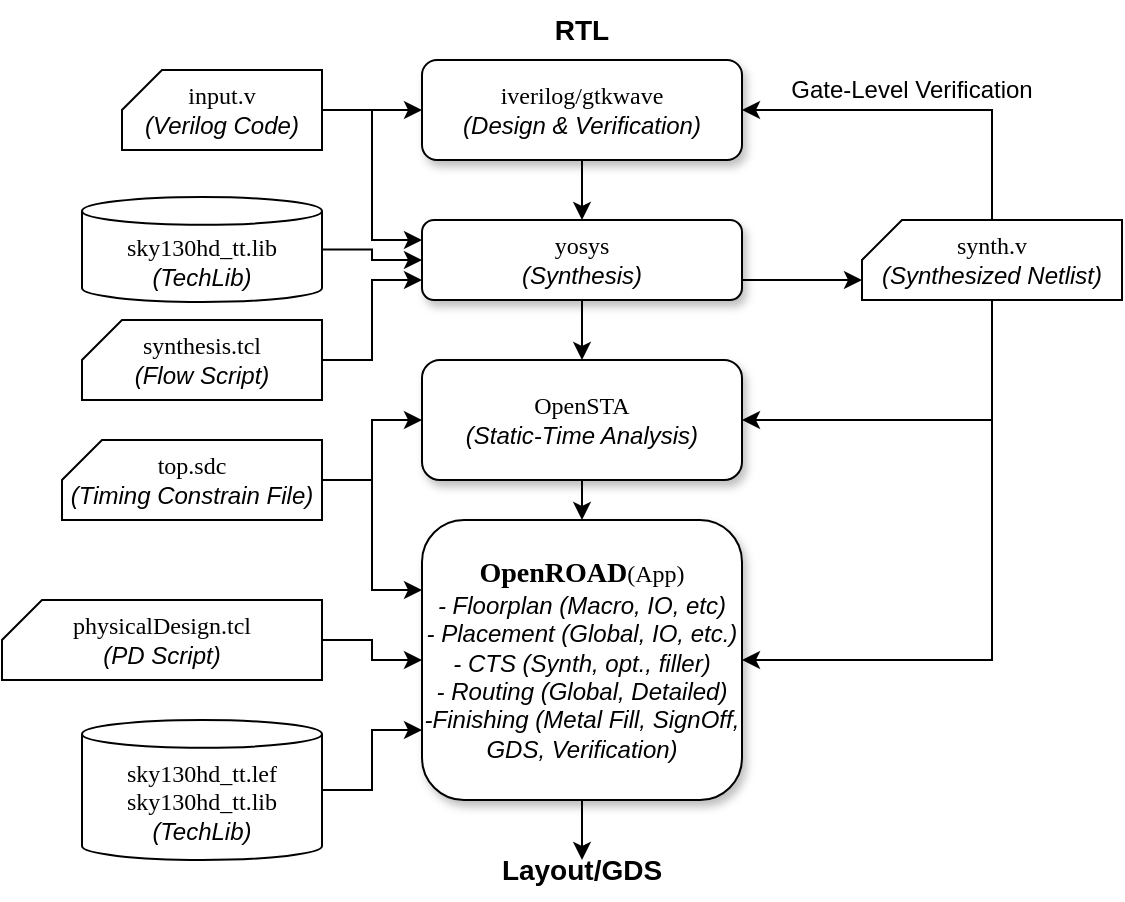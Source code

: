 <mxfile version="24.7.5">
  <diagram id="C5RBs43oDa-KdzZeNtuy" name="Page-1">
    <mxGraphModel dx="1020" dy="544" grid="1" gridSize="10" guides="1" tooltips="1" connect="1" arrows="1" fold="1" page="1" pageScale="1" pageWidth="827" pageHeight="1169" math="0" shadow="0">
      <root>
        <mxCell id="WIyWlLk6GJQsqaUBKTNV-0" />
        <mxCell id="WIyWlLk6GJQsqaUBKTNV-1" parent="WIyWlLk6GJQsqaUBKTNV-0" />
        <mxCell id="K88QBnqTS7nJBMFueeWF-2" style="edgeStyle=orthogonalEdgeStyle;rounded=0;orthogonalLoop=1;jettySize=auto;html=1;exitX=0.5;exitY=1;exitDx=0;exitDy=0;entryX=0.5;entryY=0;entryDx=0;entryDy=0;" edge="1" parent="WIyWlLk6GJQsqaUBKTNV-1" source="HJ7qVye4_wSLy5km3jp6-0" target="HJ7qVye4_wSLy5km3jp6-5">
          <mxGeometry relative="1" as="geometry" />
        </mxCell>
        <mxCell id="HJ7qVye4_wSLy5km3jp6-0" value="&lt;font face=&quot;Lucida Console&quot;&gt;iverilog/gtkwave&lt;/font&gt;&lt;div&gt;&lt;i&gt;(Design &amp;amp; Verification)&lt;/i&gt;&lt;/div&gt;" style="rounded=1;whiteSpace=wrap;html=1;fontSize=12;glass=0;strokeWidth=1;shadow=1;" parent="WIyWlLk6GJQsqaUBKTNV-1" vertex="1">
          <mxGeometry x="390" y="80" width="160" height="50" as="geometry" />
        </mxCell>
        <mxCell id="HJ7qVye4_wSLy5km3jp6-3" value="" style="endArrow=classic;html=1;rounded=0;exitX=1;exitY=0.5;exitDx=0;exitDy=0;entryX=0;entryY=0.5;entryDx=0;entryDy=0;" parent="WIyWlLk6GJQsqaUBKTNV-1" target="HJ7qVye4_wSLy5km3jp6-0" edge="1">
          <mxGeometry width="50" height="50" relative="1" as="geometry">
            <mxPoint x="350" y="105" as="sourcePoint" />
            <mxPoint x="350" y="220" as="targetPoint" />
          </mxGeometry>
        </mxCell>
        <mxCell id="HJ7qVye4_wSLy5km3jp6-5" value="&lt;div&gt;&lt;font face=&quot;Lucida Console&quot;&gt;yosys&lt;/font&gt;&lt;/div&gt;&lt;div&gt;&lt;i&gt;(Synthesis)&lt;/i&gt;&lt;/div&gt;" style="rounded=1;whiteSpace=wrap;html=1;fontSize=12;glass=0;strokeWidth=1;shadow=1;" parent="WIyWlLk6GJQsqaUBKTNV-1" vertex="1">
          <mxGeometry x="390" y="160" width="160" height="40" as="geometry" />
        </mxCell>
        <mxCell id="HJ7qVye4_wSLy5km3jp6-8" style="edgeStyle=orthogonalEdgeStyle;rounded=0;orthogonalLoop=1;jettySize=auto;html=1;entryX=0;entryY=0.25;entryDx=0;entryDy=0;" parent="WIyWlLk6GJQsqaUBKTNV-1" source="HJ7qVye4_wSLy5km3jp6-6" target="HJ7qVye4_wSLy5km3jp6-5" edge="1">
          <mxGeometry relative="1" as="geometry" />
        </mxCell>
        <mxCell id="HJ7qVye4_wSLy5km3jp6-6" value="&lt;div&gt;&lt;font face=&quot;Lucida Console&quot;&gt;input.v&lt;/font&gt;&lt;/div&gt;&lt;div&gt;&lt;i&gt;(Verilog Code)&lt;/i&gt;&lt;/div&gt;" style="shape=card;whiteSpace=wrap;html=1;size=20;" parent="WIyWlLk6GJQsqaUBKTNV-1" vertex="1">
          <mxGeometry x="240" y="85" width="100" height="40" as="geometry" />
        </mxCell>
        <mxCell id="HJ7qVye4_wSLy5km3jp6-17" style="edgeStyle=orthogonalEdgeStyle;rounded=0;orthogonalLoop=1;jettySize=auto;html=1;exitX=0.5;exitY=0;exitDx=0;exitDy=0;exitPerimeter=0;entryX=1;entryY=0.5;entryDx=0;entryDy=0;" parent="WIyWlLk6GJQsqaUBKTNV-1" source="HJ7qVye4_wSLy5km3jp6-9" target="HJ7qVye4_wSLy5km3jp6-0" edge="1">
          <mxGeometry relative="1" as="geometry" />
        </mxCell>
        <mxCell id="HJ7qVye4_wSLy5km3jp6-36" style="edgeStyle=orthogonalEdgeStyle;rounded=0;orthogonalLoop=1;jettySize=auto;html=1;exitX=0.5;exitY=1;exitDx=0;exitDy=0;exitPerimeter=0;entryX=1;entryY=0.5;entryDx=0;entryDy=0;" parent="WIyWlLk6GJQsqaUBKTNV-1" source="HJ7qVye4_wSLy5km3jp6-9" target="HJ7qVye4_wSLy5km3jp6-20" edge="1">
          <mxGeometry relative="1" as="geometry" />
        </mxCell>
        <mxCell id="HJ7qVye4_wSLy5km3jp6-37" style="edgeStyle=orthogonalEdgeStyle;rounded=0;orthogonalLoop=1;jettySize=auto;html=1;exitX=0.5;exitY=1;exitDx=0;exitDy=0;exitPerimeter=0;entryX=1;entryY=0.5;entryDx=0;entryDy=0;" parent="WIyWlLk6GJQsqaUBKTNV-1" source="HJ7qVye4_wSLy5km3jp6-9" target="HJ7qVye4_wSLy5km3jp6-26" edge="1">
          <mxGeometry relative="1" as="geometry" />
        </mxCell>
        <mxCell id="HJ7qVye4_wSLy5km3jp6-9" value="&lt;div&gt;&lt;font face=&quot;Lucida Console&quot;&gt;synth.v&lt;/font&gt;&lt;/div&gt;&lt;div&gt;&lt;i&gt;(Synthesized Netlist)&lt;/i&gt;&lt;/div&gt;" style="shape=card;whiteSpace=wrap;html=1;size=20;" parent="WIyWlLk6GJQsqaUBKTNV-1" vertex="1">
          <mxGeometry x="610" y="160" width="130" height="40" as="geometry" />
        </mxCell>
        <mxCell id="HJ7qVye4_wSLy5km3jp6-10" value="" style="endArrow=classic;html=1;rounded=0;entryX=0;entryY=0;entryDx=0;entryDy=30;entryPerimeter=0;" parent="WIyWlLk6GJQsqaUBKTNV-1" target="HJ7qVye4_wSLy5km3jp6-9" edge="1">
          <mxGeometry width="50" height="50" relative="1" as="geometry">
            <mxPoint x="550" y="190" as="sourcePoint" />
            <mxPoint x="600" y="140" as="targetPoint" />
            <Array as="points">
              <mxPoint x="580" y="190" />
            </Array>
          </mxGeometry>
        </mxCell>
        <mxCell id="K88QBnqTS7nJBMFueeWF-1" style="edgeStyle=orthogonalEdgeStyle;rounded=0;orthogonalLoop=1;jettySize=auto;html=1;exitX=1;exitY=0.5;exitDx=0;exitDy=0;exitPerimeter=0;entryX=0;entryY=0.5;entryDx=0;entryDy=0;" edge="1" parent="WIyWlLk6GJQsqaUBKTNV-1" source="HJ7qVye4_wSLy5km3jp6-11" target="HJ7qVye4_wSLy5km3jp6-5">
          <mxGeometry relative="1" as="geometry" />
        </mxCell>
        <mxCell id="HJ7qVye4_wSLy5km3jp6-11" value="&lt;div&gt;&lt;span style=&quot;background-color: initial;&quot;&gt;&lt;font face=&quot;Lucida Console&quot;&gt;sky130hd_tt.lib&lt;/font&gt;&lt;/span&gt;&lt;/div&gt;&lt;div&gt;&lt;i style=&quot;background-color: initial;&quot;&gt;(TechLib)&lt;/i&gt;&lt;br&gt;&lt;/div&gt;" style="shape=cylinder3;whiteSpace=wrap;html=1;boundedLbl=1;backgroundOutline=1;size=6.96;" parent="WIyWlLk6GJQsqaUBKTNV-1" vertex="1">
          <mxGeometry x="220" y="148.5" width="120" height="52.5" as="geometry" />
        </mxCell>
        <mxCell id="HJ7qVye4_wSLy5km3jp6-16" style="edgeStyle=orthogonalEdgeStyle;rounded=0;orthogonalLoop=1;jettySize=auto;html=1;exitX=1;exitY=0.5;exitDx=0;exitDy=0;exitPerimeter=0;entryX=0;entryY=0.75;entryDx=0;entryDy=0;" parent="WIyWlLk6GJQsqaUBKTNV-1" source="HJ7qVye4_wSLy5km3jp6-15" target="HJ7qVye4_wSLy5km3jp6-5" edge="1">
          <mxGeometry relative="1" as="geometry" />
        </mxCell>
        <mxCell id="HJ7qVye4_wSLy5km3jp6-15" value="&lt;div&gt;&lt;span style=&quot;background-color: initial;&quot;&gt;&lt;font face=&quot;Lucida Console&quot;&gt;synthesis.tcl&lt;/font&gt;&lt;/span&gt;&lt;/div&gt;&lt;div&gt;&lt;i style=&quot;background-color: initial;&quot;&gt;(Flow Script)&lt;/i&gt;&lt;br&gt;&lt;/div&gt;" style="shape=card;whiteSpace=wrap;html=1;size=20;" parent="WIyWlLk6GJQsqaUBKTNV-1" vertex="1">
          <mxGeometry x="220" y="210" width="120" height="40" as="geometry" />
        </mxCell>
        <mxCell id="HJ7qVye4_wSLy5km3jp6-19" value="Gate-Level Verification" style="text;strokeColor=none;align=center;fillColor=none;html=1;verticalAlign=middle;whiteSpace=wrap;rounded=0;" parent="WIyWlLk6GJQsqaUBKTNV-1" vertex="1">
          <mxGeometry x="570" y="80" width="130" height="30" as="geometry" />
        </mxCell>
        <mxCell id="HJ7qVye4_wSLy5km3jp6-27" style="edgeStyle=orthogonalEdgeStyle;rounded=0;orthogonalLoop=1;jettySize=auto;html=1;exitX=0.5;exitY=1;exitDx=0;exitDy=0;entryX=0.5;entryY=0;entryDx=0;entryDy=0;" parent="WIyWlLk6GJQsqaUBKTNV-1" source="HJ7qVye4_wSLy5km3jp6-20" target="HJ7qVye4_wSLy5km3jp6-26" edge="1">
          <mxGeometry relative="1" as="geometry" />
        </mxCell>
        <mxCell id="HJ7qVye4_wSLy5km3jp6-20" value="&lt;div&gt;&lt;font face=&quot;Lucida Console&quot;&gt;OpenSTA&lt;/font&gt;&lt;/div&gt;&lt;div&gt;&lt;i&gt;(Static-Time Analysis)&lt;/i&gt;&lt;/div&gt;" style="rounded=1;whiteSpace=wrap;html=1;fontSize=12;glass=0;strokeWidth=1;shadow=1;" parent="WIyWlLk6GJQsqaUBKTNV-1" vertex="1">
          <mxGeometry x="390" y="230" width="160" height="60" as="geometry" />
        </mxCell>
        <mxCell id="HJ7qVye4_wSLy5km3jp6-22" value="" style="endArrow=classic;html=1;rounded=0;exitX=0.5;exitY=1;exitDx=0;exitDy=0;entryX=0.5;entryY=0;entryDx=0;entryDy=0;" parent="WIyWlLk6GJQsqaUBKTNV-1" source="HJ7qVye4_wSLy5km3jp6-5" target="HJ7qVye4_wSLy5km3jp6-20" edge="1">
          <mxGeometry width="50" height="50" relative="1" as="geometry">
            <mxPoint x="420" y="230" as="sourcePoint" />
            <mxPoint x="470" y="180" as="targetPoint" />
          </mxGeometry>
        </mxCell>
        <mxCell id="HJ7qVye4_wSLy5km3jp6-40" style="edgeStyle=orthogonalEdgeStyle;rounded=0;orthogonalLoop=1;jettySize=auto;html=1;exitX=1;exitY=0.5;exitDx=0;exitDy=0;exitPerimeter=0;entryX=0;entryY=0.25;entryDx=0;entryDy=0;" parent="WIyWlLk6GJQsqaUBKTNV-1" source="HJ7qVye4_wSLy5km3jp6-24" target="HJ7qVye4_wSLy5km3jp6-26" edge="1">
          <mxGeometry relative="1" as="geometry" />
        </mxCell>
        <mxCell id="K88QBnqTS7nJBMFueeWF-3" style="edgeStyle=orthogonalEdgeStyle;rounded=0;orthogonalLoop=1;jettySize=auto;html=1;exitX=1;exitY=0.5;exitDx=0;exitDy=0;exitPerimeter=0;entryX=0;entryY=0.5;entryDx=0;entryDy=0;" edge="1" parent="WIyWlLk6GJQsqaUBKTNV-1" source="HJ7qVye4_wSLy5km3jp6-24" target="HJ7qVye4_wSLy5km3jp6-20">
          <mxGeometry relative="1" as="geometry" />
        </mxCell>
        <mxCell id="HJ7qVye4_wSLy5km3jp6-24" value="&lt;div&gt;&lt;span style=&quot;background-color: initial;&quot;&gt;&lt;font face=&quot;Lucida Console&quot;&gt;top.sdc&lt;/font&gt;&lt;/span&gt;&lt;/div&gt;&lt;div&gt;&lt;i style=&quot;background-color: initial;&quot;&gt;(Timing Constrain File)&lt;/i&gt;&lt;br&gt;&lt;/div&gt;" style="shape=card;whiteSpace=wrap;html=1;size=20;" parent="WIyWlLk6GJQsqaUBKTNV-1" vertex="1">
          <mxGeometry x="210" y="270" width="130" height="40" as="geometry" />
        </mxCell>
        <mxCell id="HJ7qVye4_wSLy5km3jp6-28" style="edgeStyle=orthogonalEdgeStyle;rounded=0;orthogonalLoop=1;jettySize=auto;html=1;exitX=0.5;exitY=1;exitDx=0;exitDy=0;" parent="WIyWlLk6GJQsqaUBKTNV-1" source="HJ7qVye4_wSLy5km3jp6-26" edge="1">
          <mxGeometry relative="1" as="geometry">
            <mxPoint x="470" y="480" as="targetPoint" />
          </mxGeometry>
        </mxCell>
        <mxCell id="HJ7qVye4_wSLy5km3jp6-26" value="&lt;div&gt;&lt;font face=&quot;Lucida Console&quot;&gt;&lt;b&gt;&lt;font style=&quot;font-size: 14px;&quot;&gt;OpenROAD&lt;/font&gt;&lt;/b&gt;(App)&lt;/font&gt;&lt;/div&gt;&lt;div&gt;&lt;i&gt;- Floorplan (Macro, IO, etc)&lt;/i&gt;&lt;/div&gt;&lt;div&gt;&lt;i&gt;- Placement (Global, IO, etc.)&lt;/i&gt;&lt;/div&gt;&lt;div&gt;&lt;i&gt;- CTS (Synth, opt., filler)&lt;/i&gt;&lt;/div&gt;&lt;div&gt;&lt;i&gt;- Routing (Global, Detailed)&lt;/i&gt;&lt;/div&gt;&lt;div&gt;&lt;i&gt;-Finishing (Metal Fill, SignOff, GDS, Verification)&lt;/i&gt;&lt;/div&gt;" style="rounded=1;whiteSpace=wrap;html=1;fontSize=12;glass=0;strokeWidth=1;shadow=1;" parent="WIyWlLk6GJQsqaUBKTNV-1" vertex="1">
          <mxGeometry x="390" y="310" width="160" height="140" as="geometry" />
        </mxCell>
        <mxCell id="HJ7qVye4_wSLy5km3jp6-33" value="&lt;b&gt;&lt;font style=&quot;font-size: 14px;&quot;&gt;Layout/GDS&lt;/font&gt;&lt;/b&gt;" style="text;strokeColor=none;align=center;fillColor=none;html=1;verticalAlign=middle;whiteSpace=wrap;rounded=0;" parent="WIyWlLk6GJQsqaUBKTNV-1" vertex="1">
          <mxGeometry x="405" y="470" width="130" height="30" as="geometry" />
        </mxCell>
        <mxCell id="HJ7qVye4_wSLy5km3jp6-39" style="edgeStyle=orthogonalEdgeStyle;rounded=0;orthogonalLoop=1;jettySize=auto;html=1;exitX=1;exitY=0.5;exitDx=0;exitDy=0;exitPerimeter=0;entryX=0;entryY=0.5;entryDx=0;entryDy=0;" parent="WIyWlLk6GJQsqaUBKTNV-1" source="HJ7qVye4_wSLy5km3jp6-38" target="HJ7qVye4_wSLy5km3jp6-26" edge="1">
          <mxGeometry relative="1" as="geometry" />
        </mxCell>
        <mxCell id="HJ7qVye4_wSLy5km3jp6-38" value="&lt;div&gt;&lt;span style=&quot;background-color: initial;&quot;&gt;&lt;font face=&quot;Lucida Console&quot;&gt;physicalDesign.tcl&lt;/font&gt;&lt;/span&gt;&lt;/div&gt;&lt;div&gt;&lt;i style=&quot;background-color: initial;&quot;&gt;(PD Script)&lt;/i&gt;&lt;br&gt;&lt;/div&gt;" style="shape=card;whiteSpace=wrap;html=1;size=20;" parent="WIyWlLk6GJQsqaUBKTNV-1" vertex="1">
          <mxGeometry x="180" y="350" width="160" height="40" as="geometry" />
        </mxCell>
        <mxCell id="HJ7qVye4_wSLy5km3jp6-42" style="edgeStyle=orthogonalEdgeStyle;rounded=0;orthogonalLoop=1;jettySize=auto;html=1;exitX=1;exitY=0.5;exitDx=0;exitDy=0;exitPerimeter=0;entryX=0;entryY=0.75;entryDx=0;entryDy=0;" parent="WIyWlLk6GJQsqaUBKTNV-1" source="HJ7qVye4_wSLy5km3jp6-41" target="HJ7qVye4_wSLy5km3jp6-26" edge="1">
          <mxGeometry relative="1" as="geometry" />
        </mxCell>
        <mxCell id="HJ7qVye4_wSLy5km3jp6-41" value="&lt;div&gt;&lt;span style=&quot;background-color: initial;&quot;&gt;&lt;font face=&quot;Lucida Console&quot;&gt;sky130hd_tt.lef&lt;/font&gt;&lt;/span&gt;&lt;/div&gt;&lt;div&gt;&lt;span style=&quot;font-family: &amp;quot;Lucida Console&amp;quot;;&quot;&gt;sky130hd_tt.lib&lt;/span&gt;&lt;span style=&quot;background-color: initial;&quot;&gt;&lt;font face=&quot;Lucida Console&quot;&gt;&lt;br&gt;&lt;/font&gt;&lt;/span&gt;&lt;/div&gt;&lt;div&gt;&lt;i style=&quot;background-color: initial;&quot;&gt;(TechLib)&lt;/i&gt;&lt;br&gt;&lt;/div&gt;" style="shape=cylinder3;whiteSpace=wrap;html=1;boundedLbl=1;backgroundOutline=1;size=6.96;" parent="WIyWlLk6GJQsqaUBKTNV-1" vertex="1">
          <mxGeometry x="220" y="410" width="120" height="70" as="geometry" />
        </mxCell>
        <mxCell id="K88QBnqTS7nJBMFueeWF-4" value="&lt;b&gt;&lt;font style=&quot;font-size: 14px;&quot;&gt;RTL&lt;/font&gt;&lt;/b&gt;" style="text;strokeColor=none;align=center;fillColor=none;html=1;verticalAlign=middle;whiteSpace=wrap;rounded=0;" vertex="1" parent="WIyWlLk6GJQsqaUBKTNV-1">
          <mxGeometry x="405" y="50" width="130" height="30" as="geometry" />
        </mxCell>
      </root>
    </mxGraphModel>
  </diagram>
</mxfile>
